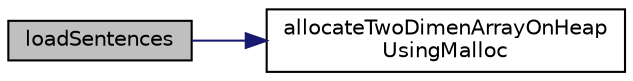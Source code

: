 digraph "loadSentences"
{
 // LATEX_PDF_SIZE
  edge [fontname="Helvetica",fontsize="10",labelfontname="Helvetica",labelfontsize="10"];
  node [fontname="Helvetica",fontsize="10",shape=record];
  rankdir="LR";
  Node1 [label="loadSentences",height=0.2,width=0.4,color="black", fillcolor="grey75", style="filled", fontcolor="black",tooltip="Fill sentences array with the game's sentences."];
  Node1 -> Node2 [color="midnightblue",fontsize="10",style="solid",fontname="Helvetica"];
  Node2 [label="allocateTwoDimenArrayOnHeap\lUsingMalloc",height=0.2,width=0.4,color="black", fillcolor="white", style="filled",URL="$sentences_8c.html#aaa6329c5eeb6b0d2792ae3db5c5bb8a0",tooltip="Allocate space for a two dimensional array of letters."];
}
